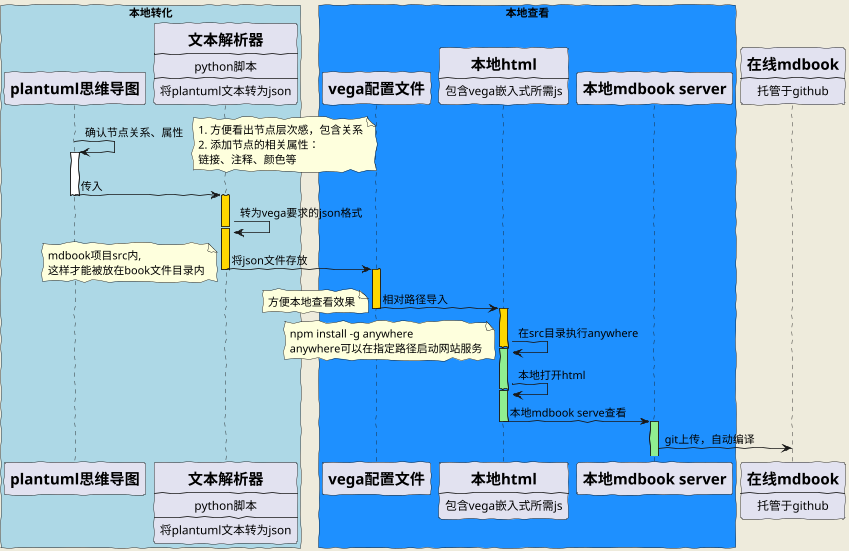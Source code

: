 @startuml
skinparam backgroundColor #EEEBDC
skinparam handwritten true
scale 850 width
box "本地转化" #LightBlue
participant plantuml[
    =plantuml思维导图
]
participant parser[
    =文本解析器
    ----
    python脚本
    ----
    将plantuml文本转为json
]
end box
box "本地查看" #DodgerBlue
participant vega_json[
    =vega配置文件
]
participant local_html[
    =本地html
    ----
    包含vega嵌入式所需js
]
participant local_mdbook[
    =本地mdbook server
]
end box
participant online_mdbook[
    =在线mdbook
    ----
    托管于github
]
plantuml -> plantuml ++: 确认节点关系、属性
note right
1. 方便看出节点层次感，包含关系
2. 添加节点的相关属性：
链接、注释、颜色等
end note
plantuml -> parser --++ #gold : 传入
parser -> parser --++ #gold: 转为vega要求的json格式
parser -> vega_json --++ #gold: 将json文件存放
note left
mdbook项目src内,
这样才能被放在book文件目录内
end note
vega_json -> local_html --++ #gold: 相对路径导入
note left: 方便本地查看效果
local_html -> local_html --++ #lightgreen: 在src目录执行anywhere
note left
npm install -g anywhere
anywhere可以在指定路径启动网站服务
end note
local_html -> local_html --++ #lightgreen: 本地打开html
local_html -> local_mdbook --++ #lightgreen: 本地mdbook serve查看
local_mdbook -> online_mdbook: git上传，自动编译
@enduml